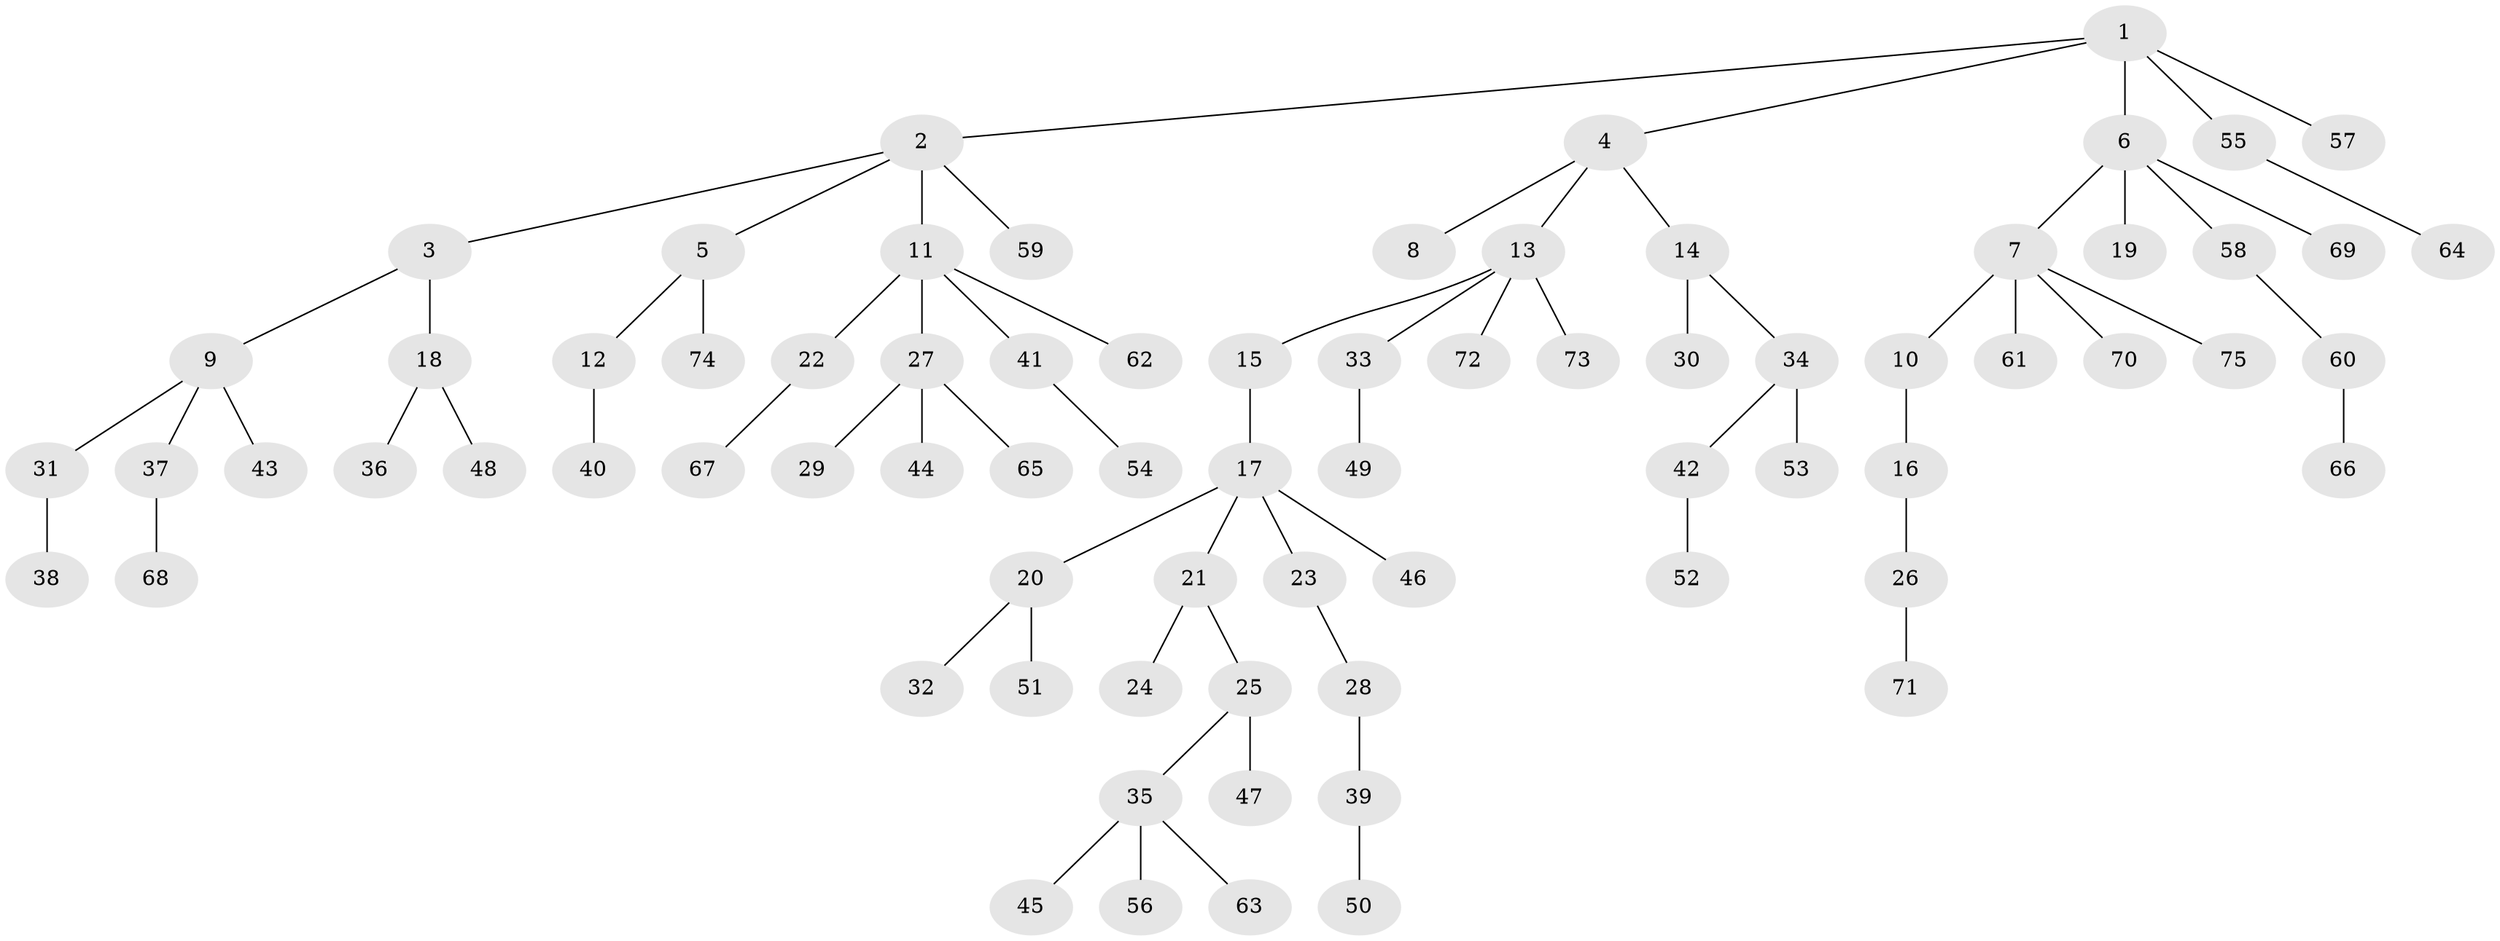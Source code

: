 // Generated by graph-tools (version 1.1) at 2025/53/03/09/25 04:53:35]
// undirected, 75 vertices, 74 edges
graph export_dot {
graph [start="1"]
  node [color=gray90,style=filled];
  1;
  2;
  3;
  4;
  5;
  6;
  7;
  8;
  9;
  10;
  11;
  12;
  13;
  14;
  15;
  16;
  17;
  18;
  19;
  20;
  21;
  22;
  23;
  24;
  25;
  26;
  27;
  28;
  29;
  30;
  31;
  32;
  33;
  34;
  35;
  36;
  37;
  38;
  39;
  40;
  41;
  42;
  43;
  44;
  45;
  46;
  47;
  48;
  49;
  50;
  51;
  52;
  53;
  54;
  55;
  56;
  57;
  58;
  59;
  60;
  61;
  62;
  63;
  64;
  65;
  66;
  67;
  68;
  69;
  70;
  71;
  72;
  73;
  74;
  75;
  1 -- 2;
  1 -- 4;
  1 -- 6;
  1 -- 55;
  1 -- 57;
  2 -- 3;
  2 -- 5;
  2 -- 11;
  2 -- 59;
  3 -- 9;
  3 -- 18;
  4 -- 8;
  4 -- 13;
  4 -- 14;
  5 -- 12;
  5 -- 74;
  6 -- 7;
  6 -- 19;
  6 -- 58;
  6 -- 69;
  7 -- 10;
  7 -- 61;
  7 -- 70;
  7 -- 75;
  9 -- 31;
  9 -- 37;
  9 -- 43;
  10 -- 16;
  11 -- 22;
  11 -- 27;
  11 -- 41;
  11 -- 62;
  12 -- 40;
  13 -- 15;
  13 -- 33;
  13 -- 72;
  13 -- 73;
  14 -- 30;
  14 -- 34;
  15 -- 17;
  16 -- 26;
  17 -- 20;
  17 -- 21;
  17 -- 23;
  17 -- 46;
  18 -- 36;
  18 -- 48;
  20 -- 32;
  20 -- 51;
  21 -- 24;
  21 -- 25;
  22 -- 67;
  23 -- 28;
  25 -- 35;
  25 -- 47;
  26 -- 71;
  27 -- 29;
  27 -- 44;
  27 -- 65;
  28 -- 39;
  31 -- 38;
  33 -- 49;
  34 -- 42;
  34 -- 53;
  35 -- 45;
  35 -- 56;
  35 -- 63;
  37 -- 68;
  39 -- 50;
  41 -- 54;
  42 -- 52;
  55 -- 64;
  58 -- 60;
  60 -- 66;
}
